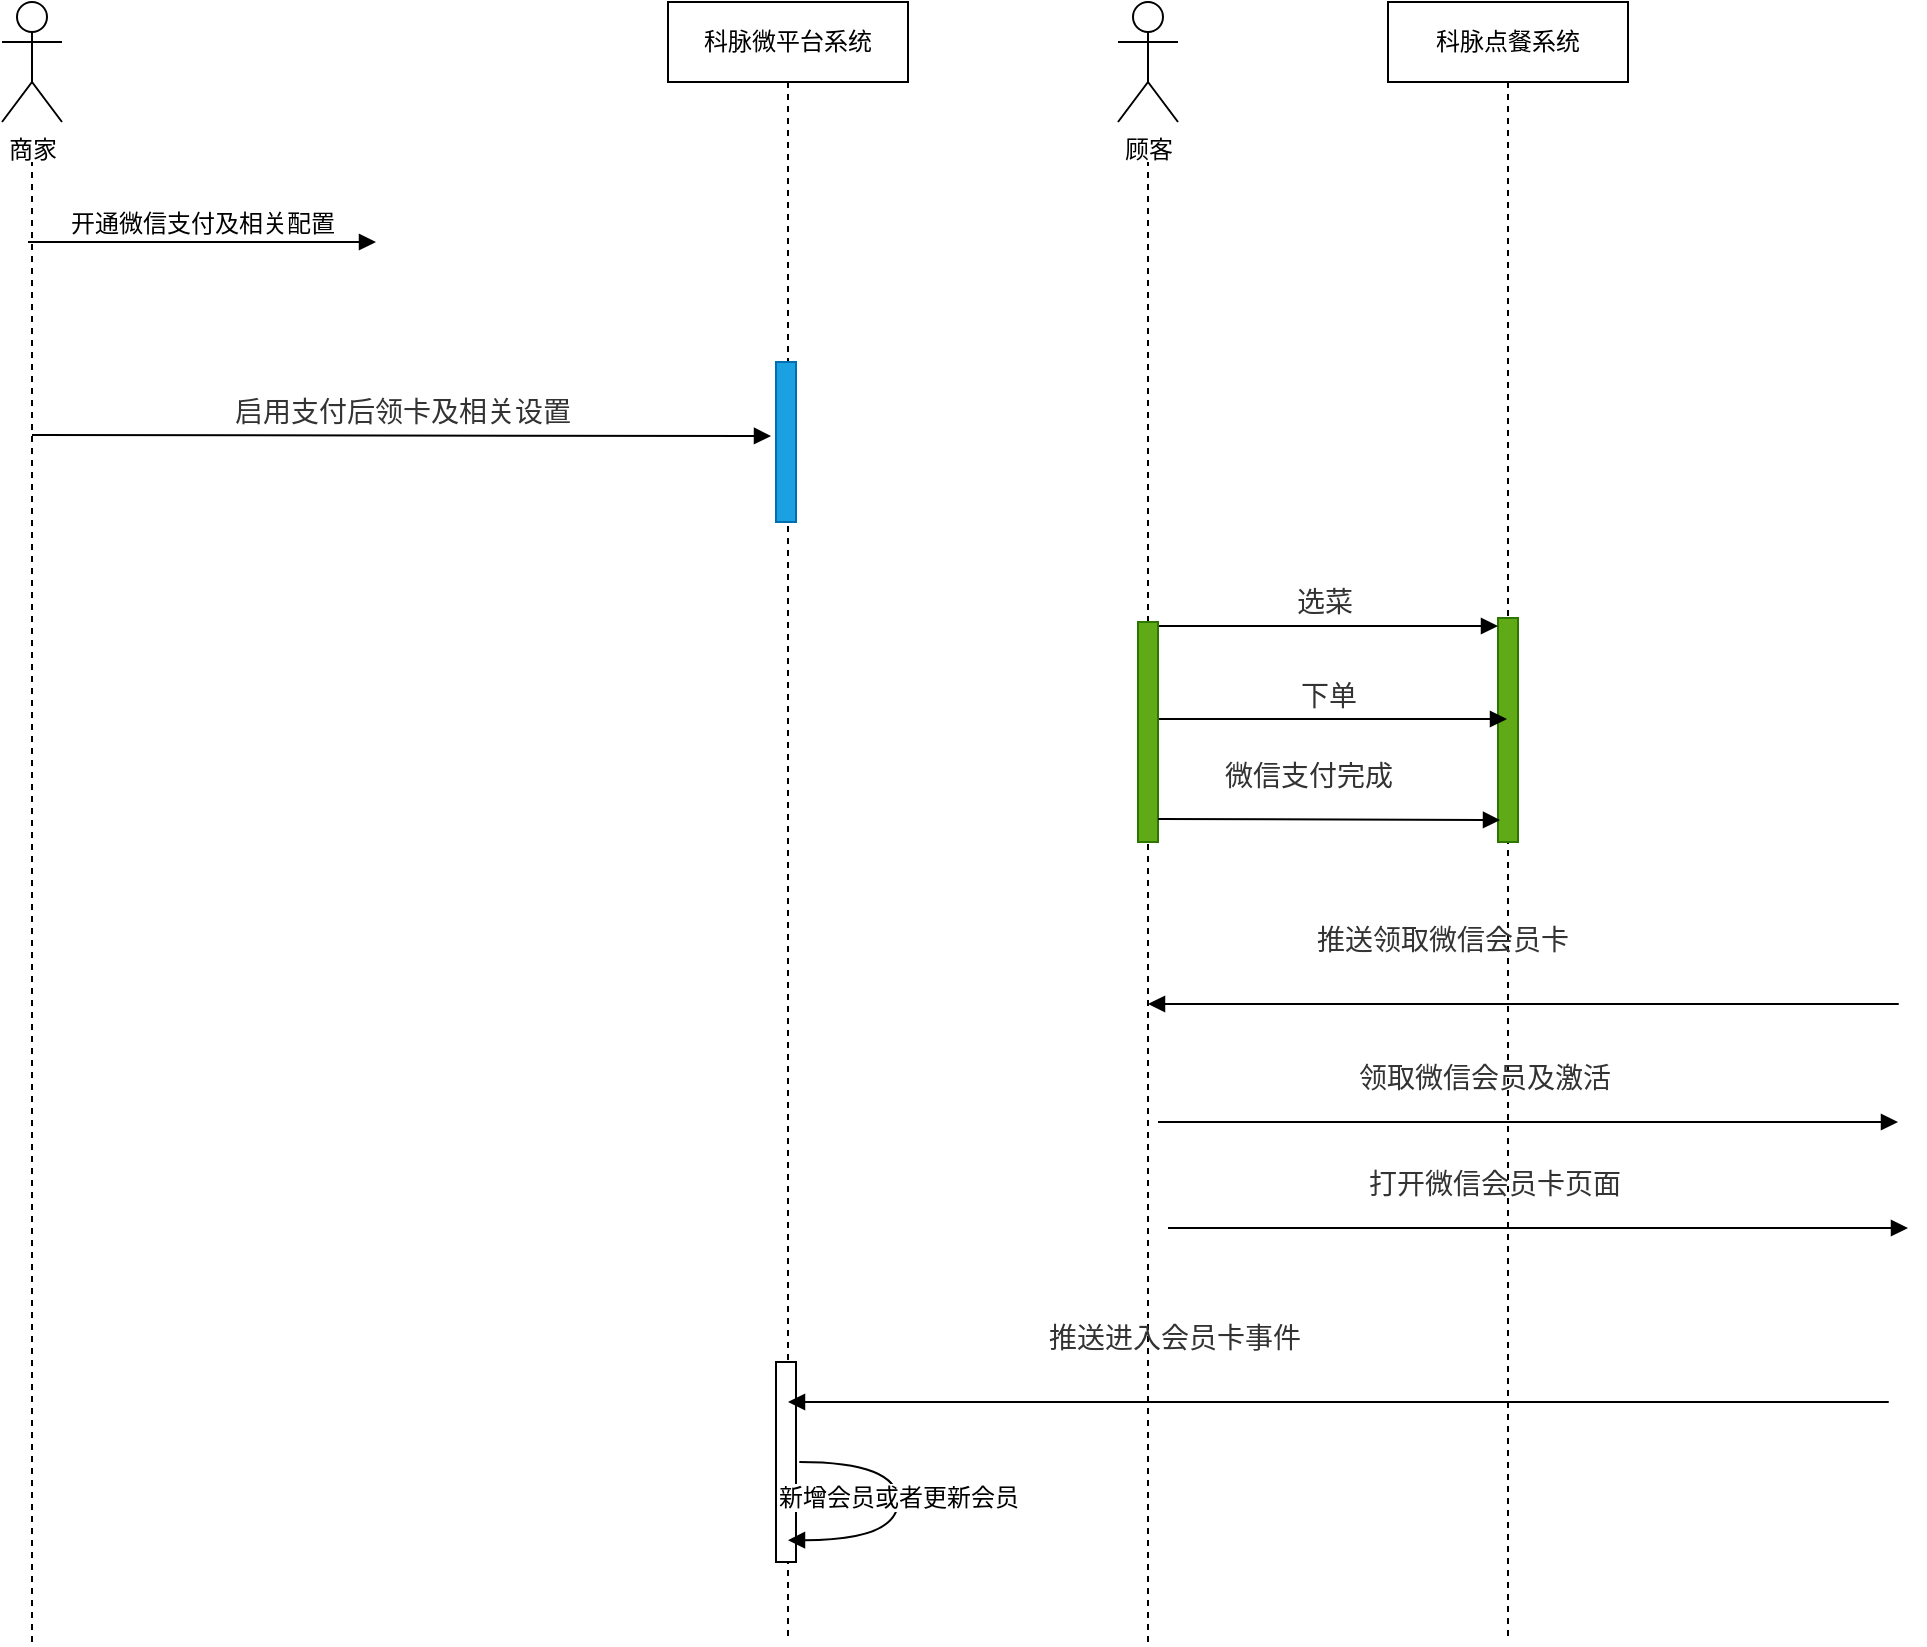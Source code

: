 <mxfile version="14.4.4" type="github"><diagram id="5aa129d9-4b51-9b99-0a78-bb2f967fc3d4" name="Page-1"><mxGraphModel dx="1822" dy="794" grid="1" gridSize="10" guides="1" tooltips="1" connect="1" arrows="1" fold="1" page="0" pageScale="1" pageWidth="827" pageHeight="1169" background="#ffffff" math="0" shadow="0"><root><mxCell id="0"/><mxCell id="1" parent="0"/><mxCell id="y1rh6phJj4241kgfLrmI-49" value="商家" style="shape=umlActor;verticalLabelPosition=bottom;verticalAlign=top;html=1;outlineConnect=0;movable=1;resizable=1;rotatable=1;deletable=1;editable=1;connectable=1;" parent="1" vertex="1"><mxGeometry x="-53" y="100" width="30" height="60" as="geometry"/></mxCell><mxCell id="y1rh6phJj4241kgfLrmI-55" value="顾客" style="shape=umlActor;verticalLabelPosition=bottom;verticalAlign=top;html=1;outlineConnect=0;" parent="1" vertex="1"><mxGeometry x="505" y="100" width="30" height="60" as="geometry"/></mxCell><mxCell id="y1rh6phJj4241kgfLrmI-62" value="科脉点餐系统" style="shape=umlLifeline;perimeter=lifelinePerimeter;whiteSpace=wrap;html=1;container=1;collapsible=0;recursiveResize=0;outlineConnect=0;" parent="1" vertex="1"><mxGeometry x="640" y="100" width="120" height="820" as="geometry"/></mxCell><mxCell id="y1rh6phJj4241kgfLrmI-63" value="" style="html=1;points=[];perimeter=orthogonalPerimeter;fillColor=#60a917;strokeColor=#2D7600;fontColor=#ffffff;" parent="y1rh6phJj4241kgfLrmI-62" vertex="1"><mxGeometry x="55" y="308" width="10" height="112" as="geometry"/></mxCell><mxCell id="y1rh6phJj4241kgfLrmI-64" value="科脉微平台系统" style="shape=umlLifeline;perimeter=lifelinePerimeter;whiteSpace=wrap;html=1;container=1;collapsible=0;recursiveResize=0;outlineConnect=0;" parent="1" vertex="1"><mxGeometry x="280" y="100" width="120" height="820" as="geometry"/></mxCell><mxCell id="y1rh6phJj4241kgfLrmI-65" value="" style="html=1;points=[];perimeter=orthogonalPerimeter;fillColor=#1ba1e2;strokeColor=#006EAF;fontColor=#ffffff;" parent="y1rh6phJj4241kgfLrmI-64" vertex="1"><mxGeometry x="54" y="180" width="10" height="80" as="geometry"/></mxCell><mxCell id="y1rh6phJj4241kgfLrmI-94" value="" style="html=1;points=[];perimeter=orthogonalPerimeter;rounded=0;shadow=0;comic=0;labelBackgroundColor=none;strokeColor=#000000;strokeWidth=1;fillColor=#FFFFFF;fontFamily=Verdana;fontSize=12;fontColor=#000000;align=center;" parent="y1rh6phJj4241kgfLrmI-64" vertex="1"><mxGeometry x="54" y="680" width="10" height="100" as="geometry"/></mxCell><mxCell id="y1rh6phJj4241kgfLrmI-76" value="" style="endArrow=none;dashed=1;html=1;movable=1;resizable=1;rotatable=1;deletable=1;editable=1;connectable=1;" parent="1" edge="1"><mxGeometry width="50" height="50" relative="1" as="geometry"><mxPoint x="-38" y="920" as="sourcePoint"/><mxPoint x="-38" y="180" as="targetPoint"/></mxGeometry></mxCell><mxCell id="y1rh6phJj4241kgfLrmI-77" value="开通微信支付及相关配置" style="html=1;verticalAlign=bottom;endArrow=block;labelBackgroundColor=none;fontFamily=Verdana;fontSize=12;edgeStyle=elbowEdgeStyle;elbow=vertical;" parent="1" edge="1"><mxGeometry relative="1" as="geometry"><mxPoint x="-40" y="220" as="sourcePoint"/><mxPoint x="134" y="220" as="targetPoint"/></mxGeometry></mxCell><mxCell id="y1rh6phJj4241kgfLrmI-78" value="&lt;span style=&quot;color: rgb(51 , 51 , 51) ; font-family: , &amp;#34;verdana&amp;#34; , &amp;#34;helvetica&amp;#34; , &amp;#34;arial&amp;#34; , sans-serif ; font-size: 14px ; text-align: left&quot;&gt;启用支付后领卡及相关设置&lt;/span&gt;" style="html=1;verticalAlign=bottom;endArrow=block;labelBackgroundColor=none;fontFamily=Verdana;fontSize=12;edgeStyle=elbowEdgeStyle;elbow=vertical;" parent="1" edge="1"><mxGeometry relative="1" as="geometry"><mxPoint x="-38" y="316.5" as="sourcePoint"/><mxPoint x="331.5" y="317" as="targetPoint"/></mxGeometry></mxCell><mxCell id="y1rh6phJj4241kgfLrmI-81" value="" style="endArrow=none;dashed=1;html=1;movable=1;resizable=1;rotatable=1;deletable=1;editable=1;connectable=1;" parent="1" source="y1rh6phJj4241kgfLrmI-84" edge="1"><mxGeometry width="50" height="50" relative="1" as="geometry"><mxPoint x="520" y="640" as="sourcePoint"/><mxPoint x="520" y="180" as="targetPoint"/></mxGeometry></mxCell><mxCell id="y1rh6phJj4241kgfLrmI-82" value="&lt;div style=&quot;text-align: left&quot;&gt;&lt;font color=&quot;#333333&quot;&gt;&lt;span style=&quot;font-size: 14px&quot;&gt;选菜&lt;/span&gt;&lt;/font&gt;&lt;/div&gt;" style="html=1;verticalAlign=bottom;endArrow=block;labelBackgroundColor=none;fontFamily=Verdana;fontSize=12;edgeStyle=elbowEdgeStyle;elbow=vertical;" parent="1" target="y1rh6phJj4241kgfLrmI-63" edge="1"><mxGeometry relative="1" as="geometry"><mxPoint x="520" y="412" as="sourcePoint"/><mxPoint x="679.5" y="411.5" as="targetPoint"/><Array as="points"><mxPoint x="700" y="412"/></Array></mxGeometry></mxCell><mxCell id="y1rh6phJj4241kgfLrmI-83" value="&lt;div style=&quot;text-align: left&quot;&gt;&lt;font color=&quot;#333333&quot;&gt;&lt;span style=&quot;font-size: 14px&quot;&gt;下单&lt;/span&gt;&lt;/font&gt;&lt;/div&gt;" style="html=1;verticalAlign=bottom;endArrow=block;labelBackgroundColor=none;fontFamily=Verdana;fontSize=12;edgeStyle=elbowEdgeStyle;elbow=vertical;" parent="1" target="y1rh6phJj4241kgfLrmI-62" edge="1"><mxGeometry relative="1" as="geometry"><mxPoint x="520" y="458.5" as="sourcePoint"/><mxPoint x="679.5" y="458" as="targetPoint"/></mxGeometry></mxCell><mxCell id="y1rh6phJj4241kgfLrmI-84" value="" style="html=1;points=[];perimeter=orthogonalPerimeter;fillColor=#60a917;strokeColor=#2D7600;fontColor=#ffffff;" parent="1" vertex="1"><mxGeometry x="515" y="410" width="10" height="110" as="geometry"/></mxCell><mxCell id="y1rh6phJj4241kgfLrmI-85" value="" style="endArrow=none;dashed=1;html=1;movable=1;resizable=1;rotatable=1;deletable=1;editable=1;connectable=1;" parent="1" target="y1rh6phJj4241kgfLrmI-84" edge="1"><mxGeometry width="50" height="50" relative="1" as="geometry"><mxPoint x="520" y="920" as="sourcePoint"/><mxPoint x="520" y="180" as="targetPoint"/></mxGeometry></mxCell><mxCell id="y1rh6phJj4241kgfLrmI-86" value="&lt;div style=&quot;text-align: left&quot;&gt;&lt;font color=&quot;#333333&quot;&gt;&lt;span style=&quot;font-size: 14px&quot;&gt;微信支付完成&lt;/span&gt;&lt;/font&gt;&lt;/div&gt;" style="html=1;verticalAlign=bottom;endArrow=block;labelBackgroundColor=none;fontFamily=Verdana;fontSize=12;edgeStyle=elbowEdgeStyle;elbow=vertical;entryX=0.1;entryY=0.902;entryDx=0;entryDy=0;entryPerimeter=0;" parent="1" target="y1rh6phJj4241kgfLrmI-63" edge="1"><mxGeometry x="-0.119" y="10" relative="1" as="geometry"><mxPoint x="525" y="508.5" as="sourcePoint"/><mxPoint x="684.5" y="508" as="targetPoint"/><mxPoint as="offset"/></mxGeometry></mxCell><mxCell id="y1rh6phJj4241kgfLrmI-90" value="&lt;div style=&quot;text-align: left&quot;&gt;&lt;font color=&quot;#333333&quot;&gt;&lt;span style=&quot;font-size: 14px&quot;&gt;推送领取微信会员卡&lt;/span&gt;&lt;/font&gt;&lt;/div&gt;" style="html=1;verticalAlign=bottom;endArrow=block;labelBackgroundColor=none;fontFamily=Verdana;fontSize=12;edgeStyle=elbowEdgeStyle;elbow=vertical;" parent="1" edge="1"><mxGeometry x="0.472" y="-20" relative="1" as="geometry"><mxPoint x="725" y="601" as="sourcePoint"/><mxPoint x="520" y="601" as="targetPoint"/><mxPoint as="offset"/><Array as="points"><mxPoint x="900" y="601"/></Array></mxGeometry></mxCell><mxCell id="y1rh6phJj4241kgfLrmI-91" value="&lt;div style=&quot;text-align: left&quot;&gt;&lt;font color=&quot;#333333&quot;&gt;&lt;span style=&quot;font-size: 14px&quot;&gt;领取微信会员及激活&lt;/span&gt;&lt;/font&gt;&lt;/div&gt;" style="html=1;verticalAlign=bottom;endArrow=block;labelBackgroundColor=none;fontFamily=Verdana;fontSize=12;edgeStyle=elbowEdgeStyle;elbow=vertical;" parent="1" edge="1"><mxGeometry x="-0.119" y="10" relative="1" as="geometry"><mxPoint x="525" y="660" as="sourcePoint"/><mxPoint x="895" y="660" as="targetPoint"/><mxPoint as="offset"/></mxGeometry></mxCell><mxCell id="y1rh6phJj4241kgfLrmI-92" value="&lt;div style=&quot;text-align: left&quot;&gt;&lt;font color=&quot;#333333&quot;&gt;&lt;span style=&quot;font-size: 14px&quot;&gt;打开微信会员卡页面&lt;/span&gt;&lt;/font&gt;&lt;/div&gt;" style="html=1;verticalAlign=bottom;endArrow=block;labelBackgroundColor=none;fontFamily=Verdana;fontSize=12;edgeStyle=elbowEdgeStyle;elbow=vertical;" parent="1" edge="1"><mxGeometry x="-0.119" y="10" relative="1" as="geometry"><mxPoint x="530" y="713" as="sourcePoint"/><mxPoint x="900" y="713" as="targetPoint"/><mxPoint as="offset"/></mxGeometry></mxCell><mxCell id="y1rh6phJj4241kgfLrmI-93" value="&lt;font color=&quot;#333333&quot;&gt;&lt;span style=&quot;font-size: 14px&quot;&gt;推送进入会员卡事件&lt;/span&gt;&lt;/font&gt;" style="html=1;verticalAlign=bottom;endArrow=block;labelBackgroundColor=none;fontFamily=Verdana;fontSize=12;edgeStyle=elbowEdgeStyle;elbow=vertical;" parent="1" target="y1rh6phJj4241kgfLrmI-64" edge="1"><mxGeometry x="0.472" y="-20" relative="1" as="geometry"><mxPoint x="720" y="800" as="sourcePoint"/><mxPoint x="515" y="800" as="targetPoint"/><mxPoint as="offset"/><Array as="points"><mxPoint x="895" y="800"/></Array></mxGeometry></mxCell><mxCell id="y1rh6phJj4241kgfLrmI-102" value="新增会员或者更新会员" style="html=1;verticalAlign=bottom;endArrow=block;labelBackgroundColor=#ffffff;fontFamily=Verdana;fontSize=12;elbow=vertical;edgeStyle=orthogonalEdgeStyle;curved=1;exitX=1.066;exitY=0.713;exitPerimeter=0;" parent="1" edge="1"><mxGeometry x="0.065" relative="1" as="geometry"><mxPoint x="345.66" y="830.01" as="sourcePoint"/><mxPoint x="340" y="869.1" as="targetPoint"/><Array as="points"><mxPoint x="395" y="830.1"/><mxPoint x="395" y="869.1"/></Array><mxPoint as="offset"/></mxGeometry></mxCell></root></mxGraphModel></diagram></mxfile>